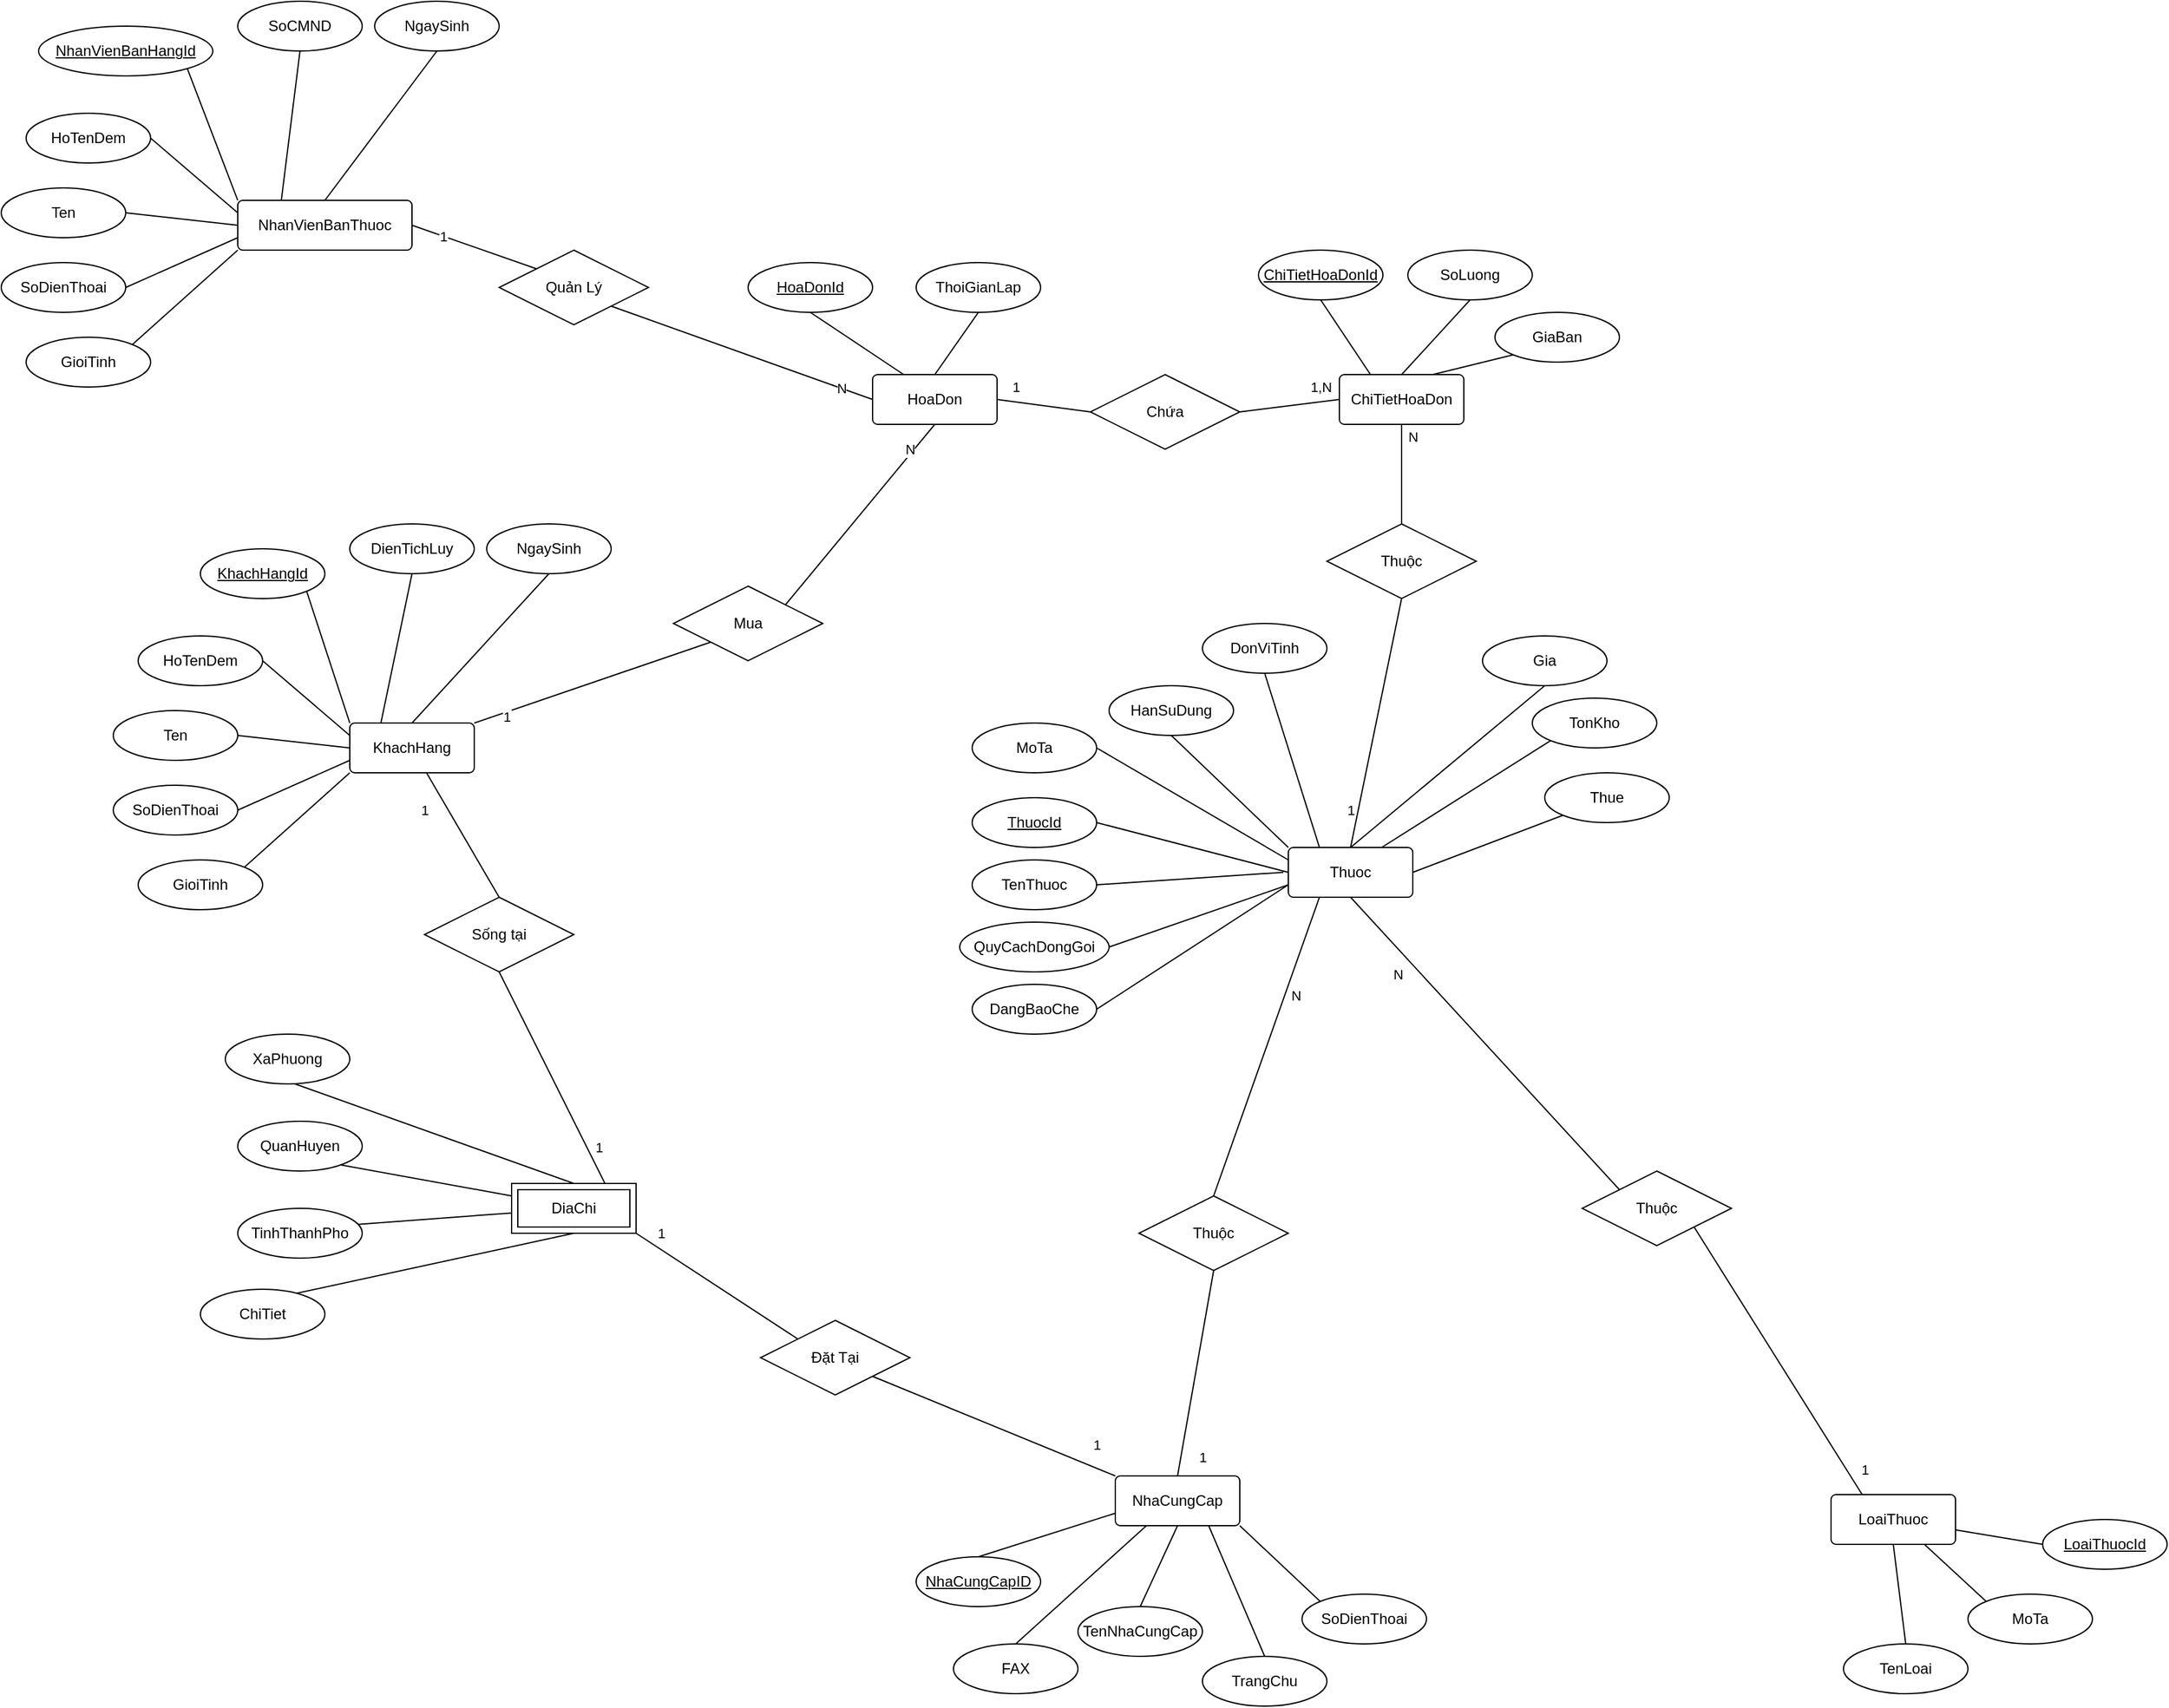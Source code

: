 <mxfile version="13.8.0" type="github">
  <diagram id="6R9u10nnCOVRpZWxE0k7" name="Page-1">
    <mxGraphModel dx="2274" dy="1891" grid="1" gridSize="10" guides="1" tooltips="1" connect="1" arrows="1" fold="1" page="1" pageScale="1" pageWidth="827" pageHeight="1169" math="0" shadow="0">
      <root>
        <mxCell id="0" />
        <mxCell id="1" parent="0" />
        <mxCell id="Jg7pOeSKla7BClUJi_HH-29" style="edgeStyle=none;rounded=0;orthogonalLoop=1;jettySize=auto;html=1;exitX=0.5;exitY=1;exitDx=0;exitDy=0;entryX=0;entryY=0;entryDx=0;entryDy=0;endArrow=none;endFill=0;" edge="1" parent="1" source="Jg7pOeSKla7BClUJi_HH-1" target="Jg7pOeSKla7BClUJi_HH-28">
          <mxGeometry relative="1" as="geometry" />
        </mxCell>
        <mxCell id="Jg7pOeSKla7BClUJi_HH-31" value="N" style="edgeLabel;html=1;align=center;verticalAlign=middle;resizable=0;points=[];" vertex="1" connectable="0" parent="Jg7pOeSKla7BClUJi_HH-29">
          <mxGeometry x="-0.537" y="-1" relative="1" as="geometry">
            <mxPoint x="-12.09" y="6.72" as="offset" />
          </mxGeometry>
        </mxCell>
        <mxCell id="Jg7pOeSKla7BClUJi_HH-1" value="Thuoc" style="rounded=1;arcSize=10;whiteSpace=wrap;html=1;align=center;" vertex="1" parent="1">
          <mxGeometry x="364" y="350" width="100" height="40" as="geometry" />
        </mxCell>
        <mxCell id="Jg7pOeSKla7BClUJi_HH-14" style="edgeStyle=none;rounded=0;orthogonalLoop=1;jettySize=auto;html=1;exitX=1;exitY=0.5;exitDx=0;exitDy=0;entryX=0;entryY=0.5;entryDx=0;entryDy=0;endArrow=none;endFill=0;" edge="1" parent="1" source="Jg7pOeSKla7BClUJi_HH-2" target="Jg7pOeSKla7BClUJi_HH-1">
          <mxGeometry relative="1" as="geometry" />
        </mxCell>
        <mxCell id="Jg7pOeSKla7BClUJi_HH-2" value="ThuocId" style="ellipse;whiteSpace=wrap;html=1;align=center;fontStyle=4;" vertex="1" parent="1">
          <mxGeometry x="110" y="310" width="100" height="40" as="geometry" />
        </mxCell>
        <mxCell id="Jg7pOeSKla7BClUJi_HH-15" style="edgeStyle=none;rounded=0;orthogonalLoop=1;jettySize=auto;html=1;exitX=1;exitY=0.5;exitDx=0;exitDy=0;endArrow=none;endFill=0;" edge="1" parent="1" source="Jg7pOeSKla7BClUJi_HH-3">
          <mxGeometry relative="1" as="geometry">
            <mxPoint x="360" y="370" as="targetPoint" />
          </mxGeometry>
        </mxCell>
        <mxCell id="Jg7pOeSKla7BClUJi_HH-3" value="TenThuoc" style="ellipse;whiteSpace=wrap;html=1;align=center;" vertex="1" parent="1">
          <mxGeometry x="110" y="360" width="100" height="40" as="geometry" />
        </mxCell>
        <mxCell id="Jg7pOeSKla7BClUJi_HH-13" style="rounded=0;orthogonalLoop=1;jettySize=auto;html=1;exitX=1;exitY=0.5;exitDx=0;exitDy=0;entryX=0;entryY=0.25;entryDx=0;entryDy=0;endArrow=none;endFill=0;" edge="1" parent="1" source="Jg7pOeSKla7BClUJi_HH-4" target="Jg7pOeSKla7BClUJi_HH-1">
          <mxGeometry relative="1" as="geometry" />
        </mxCell>
        <mxCell id="Jg7pOeSKla7BClUJi_HH-4" value="MoTa" style="ellipse;whiteSpace=wrap;html=1;align=center;" vertex="1" parent="1">
          <mxGeometry x="110" y="250" width="100" height="40" as="geometry" />
        </mxCell>
        <mxCell id="Jg7pOeSKla7BClUJi_HH-18" style="edgeStyle=none;rounded=0;orthogonalLoop=1;jettySize=auto;html=1;exitX=0.5;exitY=1;exitDx=0;exitDy=0;entryX=0;entryY=0;entryDx=0;entryDy=0;endArrow=none;endFill=0;" edge="1" parent="1" source="Jg7pOeSKla7BClUJi_HH-5" target="Jg7pOeSKla7BClUJi_HH-1">
          <mxGeometry relative="1" as="geometry" />
        </mxCell>
        <mxCell id="Jg7pOeSKla7BClUJi_HH-5" value="HanSuDung" style="ellipse;whiteSpace=wrap;html=1;align=center;" vertex="1" parent="1">
          <mxGeometry x="220" y="220" width="100" height="40" as="geometry" />
        </mxCell>
        <mxCell id="Jg7pOeSKla7BClUJi_HH-19" style="edgeStyle=none;rounded=0;orthogonalLoop=1;jettySize=auto;html=1;exitX=0.5;exitY=1;exitDx=0;exitDy=0;entryX=0.25;entryY=0;entryDx=0;entryDy=0;endArrow=none;endFill=0;" edge="1" parent="1" source="Jg7pOeSKla7BClUJi_HH-6" target="Jg7pOeSKla7BClUJi_HH-1">
          <mxGeometry relative="1" as="geometry" />
        </mxCell>
        <mxCell id="Jg7pOeSKla7BClUJi_HH-6" value="DonViTinh" style="ellipse;whiteSpace=wrap;html=1;align=center;" vertex="1" parent="1">
          <mxGeometry x="295" y="170" width="100" height="40" as="geometry" />
        </mxCell>
        <mxCell id="Jg7pOeSKla7BClUJi_HH-20" style="edgeStyle=none;rounded=0;orthogonalLoop=1;jettySize=auto;html=1;exitX=0.5;exitY=1;exitDx=0;exitDy=0;entryX=0.5;entryY=0;entryDx=0;entryDy=0;endArrow=none;endFill=0;" edge="1" parent="1" source="Jg7pOeSKla7BClUJi_HH-7" target="Jg7pOeSKla7BClUJi_HH-1">
          <mxGeometry relative="1" as="geometry" />
        </mxCell>
        <mxCell id="Jg7pOeSKla7BClUJi_HH-7" value="Gia" style="ellipse;whiteSpace=wrap;html=1;align=center;" vertex="1" parent="1">
          <mxGeometry x="520" y="180" width="100" height="40" as="geometry" />
        </mxCell>
        <mxCell id="Jg7pOeSKla7BClUJi_HH-17" style="edgeStyle=none;rounded=0;orthogonalLoop=1;jettySize=auto;html=1;exitX=1;exitY=0.5;exitDx=0;exitDy=0;entryX=0;entryY=0.75;entryDx=0;entryDy=0;endArrow=none;endFill=0;" edge="1" parent="1" source="Jg7pOeSKla7BClUJi_HH-8" target="Jg7pOeSKla7BClUJi_HH-1">
          <mxGeometry relative="1" as="geometry" />
        </mxCell>
        <mxCell id="Jg7pOeSKla7BClUJi_HH-8" value="DangBaoChe" style="ellipse;whiteSpace=wrap;html=1;align=center;" vertex="1" parent="1">
          <mxGeometry x="110" y="460" width="100" height="40" as="geometry" />
        </mxCell>
        <mxCell id="Jg7pOeSKla7BClUJi_HH-16" style="edgeStyle=none;rounded=0;orthogonalLoop=1;jettySize=auto;html=1;exitX=1;exitY=0.5;exitDx=0;exitDy=0;endArrow=none;endFill=0;entryX=0;entryY=0.75;entryDx=0;entryDy=0;" edge="1" parent="1" source="Jg7pOeSKla7BClUJi_HH-9" target="Jg7pOeSKla7BClUJi_HH-1">
          <mxGeometry relative="1" as="geometry">
            <mxPoint x="360" y="370" as="targetPoint" />
          </mxGeometry>
        </mxCell>
        <mxCell id="Jg7pOeSKla7BClUJi_HH-9" value="QuyCachDongGoi" style="ellipse;whiteSpace=wrap;html=1;align=center;" vertex="1" parent="1">
          <mxGeometry x="100" y="410" width="120" height="40" as="geometry" />
        </mxCell>
        <mxCell id="Jg7pOeSKla7BClUJi_HH-21" style="edgeStyle=none;rounded=0;orthogonalLoop=1;jettySize=auto;html=1;exitX=0;exitY=1;exitDx=0;exitDy=0;entryX=0.75;entryY=0;entryDx=0;entryDy=0;endArrow=none;endFill=0;" edge="1" parent="1" source="Jg7pOeSKla7BClUJi_HH-10" target="Jg7pOeSKla7BClUJi_HH-1">
          <mxGeometry relative="1" as="geometry" />
        </mxCell>
        <mxCell id="Jg7pOeSKla7BClUJi_HH-10" value="TonKho" style="ellipse;whiteSpace=wrap;html=1;align=center;" vertex="1" parent="1">
          <mxGeometry x="560" y="230" width="100" height="40" as="geometry" />
        </mxCell>
        <mxCell id="Jg7pOeSKla7BClUJi_HH-22" style="edgeStyle=none;rounded=0;orthogonalLoop=1;jettySize=auto;html=1;exitX=0;exitY=1;exitDx=0;exitDy=0;entryX=1;entryY=0.5;entryDx=0;entryDy=0;endArrow=none;endFill=0;" edge="1" parent="1" source="Jg7pOeSKla7BClUJi_HH-11" target="Jg7pOeSKla7BClUJi_HH-1">
          <mxGeometry relative="1" as="geometry" />
        </mxCell>
        <mxCell id="Jg7pOeSKla7BClUJi_HH-11" value="Thue" style="ellipse;whiteSpace=wrap;html=1;align=center;" vertex="1" parent="1">
          <mxGeometry x="570" y="290" width="100" height="40" as="geometry" />
        </mxCell>
        <mxCell id="Jg7pOeSKla7BClUJi_HH-33" style="edgeStyle=none;rounded=0;orthogonalLoop=1;jettySize=auto;html=1;entryX=0;entryY=0.5;entryDx=0;entryDy=0;endArrow=none;endFill=0;" edge="1" parent="1" source="Jg7pOeSKla7BClUJi_HH-23" target="Jg7pOeSKla7BClUJi_HH-24">
          <mxGeometry relative="1" as="geometry" />
        </mxCell>
        <mxCell id="Jg7pOeSKla7BClUJi_HH-23" value="LoaiThuoc" style="rounded=1;arcSize=10;whiteSpace=wrap;html=1;align=center;" vertex="1" parent="1">
          <mxGeometry x="800" y="870" width="100" height="40" as="geometry" />
        </mxCell>
        <mxCell id="Jg7pOeSKla7BClUJi_HH-24" value="&lt;u&gt;LoaiThuocId&lt;/u&gt;" style="ellipse;whiteSpace=wrap;html=1;align=center;" vertex="1" parent="1">
          <mxGeometry x="970" y="890" width="100" height="40" as="geometry" />
        </mxCell>
        <mxCell id="Jg7pOeSKla7BClUJi_HH-35" style="edgeStyle=none;rounded=0;orthogonalLoop=1;jettySize=auto;html=1;exitX=0.5;exitY=0;exitDx=0;exitDy=0;entryX=0.5;entryY=1;entryDx=0;entryDy=0;endArrow=none;endFill=0;" edge="1" parent="1" source="Jg7pOeSKla7BClUJi_HH-25" target="Jg7pOeSKla7BClUJi_HH-23">
          <mxGeometry relative="1" as="geometry" />
        </mxCell>
        <mxCell id="Jg7pOeSKla7BClUJi_HH-25" value="TenLoai" style="ellipse;whiteSpace=wrap;html=1;align=center;" vertex="1" parent="1">
          <mxGeometry x="810" y="990" width="100" height="40" as="geometry" />
        </mxCell>
        <mxCell id="Jg7pOeSKla7BClUJi_HH-34" style="edgeStyle=none;rounded=0;orthogonalLoop=1;jettySize=auto;html=1;exitX=0;exitY=0;exitDx=0;exitDy=0;entryX=0.75;entryY=1;entryDx=0;entryDy=0;endArrow=none;endFill=0;" edge="1" parent="1" source="Jg7pOeSKla7BClUJi_HH-26" target="Jg7pOeSKla7BClUJi_HH-23">
          <mxGeometry relative="1" as="geometry" />
        </mxCell>
        <mxCell id="Jg7pOeSKla7BClUJi_HH-26" value="MoTa" style="ellipse;whiteSpace=wrap;html=1;align=center;" vertex="1" parent="1">
          <mxGeometry x="910" y="950" width="100" height="40" as="geometry" />
        </mxCell>
        <mxCell id="Jg7pOeSKla7BClUJi_HH-30" style="edgeStyle=none;rounded=0;orthogonalLoop=1;jettySize=auto;html=1;exitX=1;exitY=1;exitDx=0;exitDy=0;entryX=0.25;entryY=0;entryDx=0;entryDy=0;endArrow=none;endFill=0;" edge="1" parent="1" source="Jg7pOeSKla7BClUJi_HH-28" target="Jg7pOeSKla7BClUJi_HH-23">
          <mxGeometry relative="1" as="geometry" />
        </mxCell>
        <mxCell id="Jg7pOeSKla7BClUJi_HH-32" value="1" style="edgeLabel;html=1;align=center;verticalAlign=middle;resizable=0;points=[];" vertex="1" connectable="0" parent="Jg7pOeSKla7BClUJi_HH-30">
          <mxGeometry x="0.586" relative="1" as="geometry">
            <mxPoint x="29.91" y="24.45" as="offset" />
          </mxGeometry>
        </mxCell>
        <mxCell id="Jg7pOeSKla7BClUJi_HH-28" value="Thuộc" style="shape=rhombus;perimeter=rhombusPerimeter;whiteSpace=wrap;html=1;align=center;" vertex="1" parent="1">
          <mxGeometry x="600" y="610" width="120" height="60" as="geometry" />
        </mxCell>
        <mxCell id="Jg7pOeSKla7BClUJi_HH-63" style="edgeStyle=none;rounded=0;orthogonalLoop=1;jettySize=auto;html=1;exitX=0;exitY=0;exitDx=0;exitDy=0;entryX=1;entryY=1;entryDx=0;entryDy=0;endArrow=none;endFill=0;" edge="1" parent="1" source="Jg7pOeSKla7BClUJi_HH-36" target="Jg7pOeSKla7BClUJi_HH-62">
          <mxGeometry relative="1" as="geometry" />
        </mxCell>
        <mxCell id="Jg7pOeSKla7BClUJi_HH-66" value="1" style="edgeLabel;html=1;align=center;verticalAlign=middle;resizable=0;points=[];" vertex="1" connectable="0" parent="Jg7pOeSKla7BClUJi_HH-63">
          <mxGeometry x="-0.75" y="-1" relative="1" as="geometry">
            <mxPoint x="8.67" y="-14.21" as="offset" />
          </mxGeometry>
        </mxCell>
        <mxCell id="Jg7pOeSKla7BClUJi_HH-36" value="NhaCungCap" style="rounded=1;arcSize=10;whiteSpace=wrap;html=1;align=center;" vertex="1" parent="1">
          <mxGeometry x="225" y="855" width="100" height="40" as="geometry" />
        </mxCell>
        <mxCell id="Jg7pOeSKla7BClUJi_HH-47" style="edgeStyle=none;rounded=0;orthogonalLoop=1;jettySize=auto;html=1;exitX=0.5;exitY=0;exitDx=0;exitDy=0;entryX=0;entryY=0.75;entryDx=0;entryDy=0;endArrow=none;endFill=0;" edge="1" parent="1" source="Jg7pOeSKla7BClUJi_HH-37" target="Jg7pOeSKla7BClUJi_HH-36">
          <mxGeometry relative="1" as="geometry" />
        </mxCell>
        <mxCell id="Jg7pOeSKla7BClUJi_HH-37" value="NhaCungCapID" style="ellipse;whiteSpace=wrap;html=1;align=center;fontStyle=4;" vertex="1" parent="1">
          <mxGeometry x="65" y="920" width="100" height="40" as="geometry" />
        </mxCell>
        <mxCell id="Jg7pOeSKla7BClUJi_HH-48" style="edgeStyle=none;rounded=0;orthogonalLoop=1;jettySize=auto;html=1;exitX=0.5;exitY=0;exitDx=0;exitDy=0;entryX=0.5;entryY=1;entryDx=0;entryDy=0;endArrow=none;endFill=0;" edge="1" parent="1" source="Jg7pOeSKla7BClUJi_HH-38" target="Jg7pOeSKla7BClUJi_HH-36">
          <mxGeometry relative="1" as="geometry" />
        </mxCell>
        <mxCell id="Jg7pOeSKla7BClUJi_HH-38" value="TenNhaCungCap" style="ellipse;whiteSpace=wrap;html=1;align=center;" vertex="1" parent="1">
          <mxGeometry x="195" y="960" width="100" height="40" as="geometry" />
        </mxCell>
        <mxCell id="Jg7pOeSKla7BClUJi_HH-51" style="edgeStyle=none;rounded=0;orthogonalLoop=1;jettySize=auto;html=1;exitX=0;exitY=0;exitDx=0;exitDy=0;entryX=1;entryY=1;entryDx=0;entryDy=0;endArrow=none;endFill=0;" edge="1" parent="1" source="Jg7pOeSKla7BClUJi_HH-39" target="Jg7pOeSKla7BClUJi_HH-36">
          <mxGeometry relative="1" as="geometry" />
        </mxCell>
        <mxCell id="Jg7pOeSKla7BClUJi_HH-39" value="SoDienThoai" style="ellipse;whiteSpace=wrap;html=1;align=center;" vertex="1" parent="1">
          <mxGeometry x="375" y="950" width="100" height="40" as="geometry" />
        </mxCell>
        <mxCell id="Jg7pOeSKla7BClUJi_HH-49" style="edgeStyle=none;rounded=0;orthogonalLoop=1;jettySize=auto;html=1;exitX=0.5;exitY=0;exitDx=0;exitDy=0;entryX=0.25;entryY=1;entryDx=0;entryDy=0;endArrow=none;endFill=0;" edge="1" parent="1" source="Jg7pOeSKla7BClUJi_HH-40" target="Jg7pOeSKla7BClUJi_HH-36">
          <mxGeometry relative="1" as="geometry" />
        </mxCell>
        <mxCell id="Jg7pOeSKla7BClUJi_HH-40" value="FAX" style="ellipse;whiteSpace=wrap;html=1;align=center;" vertex="1" parent="1">
          <mxGeometry x="95" y="990" width="100" height="40" as="geometry" />
        </mxCell>
        <mxCell id="Jg7pOeSKla7BClUJi_HH-50" style="edgeStyle=none;rounded=0;orthogonalLoop=1;jettySize=auto;html=1;exitX=0.5;exitY=0;exitDx=0;exitDy=0;entryX=0.75;entryY=1;entryDx=0;entryDy=0;endArrow=none;endFill=0;" edge="1" parent="1" source="Jg7pOeSKla7BClUJi_HH-41" target="Jg7pOeSKla7BClUJi_HH-36">
          <mxGeometry relative="1" as="geometry" />
        </mxCell>
        <mxCell id="Jg7pOeSKla7BClUJi_HH-41" value="TrangChu" style="ellipse;whiteSpace=wrap;html=1;align=center;" vertex="1" parent="1">
          <mxGeometry x="295" y="1000" width="100" height="40" as="geometry" />
        </mxCell>
        <mxCell id="Jg7pOeSKla7BClUJi_HH-43" style="edgeStyle=none;rounded=0;orthogonalLoop=1;jettySize=auto;html=1;exitX=0.5;exitY=0;exitDx=0;exitDy=0;entryX=0.25;entryY=1;entryDx=0;entryDy=0;endArrow=none;endFill=0;" edge="1" parent="1" source="Jg7pOeSKla7BClUJi_HH-42" target="Jg7pOeSKla7BClUJi_HH-1">
          <mxGeometry relative="1" as="geometry" />
        </mxCell>
        <mxCell id="Jg7pOeSKla7BClUJi_HH-45" value="N" style="edgeLabel;html=1;align=center;verticalAlign=middle;resizable=0;points=[];" vertex="1" connectable="0" parent="Jg7pOeSKla7BClUJi_HH-43">
          <mxGeometry x="0.43" y="-1" relative="1" as="geometry">
            <mxPoint x="3.98" y="9.71" as="offset" />
          </mxGeometry>
        </mxCell>
        <mxCell id="Jg7pOeSKla7BClUJi_HH-44" style="edgeStyle=none;rounded=0;orthogonalLoop=1;jettySize=auto;html=1;exitX=0.5;exitY=1;exitDx=0;exitDy=0;entryX=0.5;entryY=0;entryDx=0;entryDy=0;endArrow=none;endFill=0;" edge="1" parent="1" source="Jg7pOeSKla7BClUJi_HH-42" target="Jg7pOeSKla7BClUJi_HH-36">
          <mxGeometry relative="1" as="geometry">
            <mxPoint x="315.0" y="810" as="sourcePoint" />
          </mxGeometry>
        </mxCell>
        <mxCell id="Jg7pOeSKla7BClUJi_HH-46" value="1" style="edgeLabel;html=1;align=center;verticalAlign=middle;resizable=0;points=[];" vertex="1" connectable="0" parent="Jg7pOeSKla7BClUJi_HH-44">
          <mxGeometry x="0.465" y="1" relative="1" as="geometry">
            <mxPoint x="11.31" y="28.68" as="offset" />
          </mxGeometry>
        </mxCell>
        <mxCell id="Jg7pOeSKla7BClUJi_HH-42" value="Thuộc" style="shape=rhombus;perimeter=rhombusPerimeter;whiteSpace=wrap;html=1;align=center;" vertex="1" parent="1">
          <mxGeometry x="244" y="630" width="120" height="60" as="geometry" />
        </mxCell>
        <mxCell id="Jg7pOeSKla7BClUJi_HH-64" style="edgeStyle=none;rounded=0;orthogonalLoop=1;jettySize=auto;html=1;exitX=1;exitY=1;exitDx=0;exitDy=0;entryX=0;entryY=0;entryDx=0;entryDy=0;endArrow=none;endFill=0;" edge="1" parent="1" source="Jg7pOeSKla7BClUJi_HH-53" target="Jg7pOeSKla7BClUJi_HH-62">
          <mxGeometry relative="1" as="geometry" />
        </mxCell>
        <mxCell id="Jg7pOeSKla7BClUJi_HH-65" value="1" style="edgeLabel;html=1;align=center;verticalAlign=middle;resizable=0;points=[];" vertex="1" connectable="0" parent="Jg7pOeSKla7BClUJi_HH-64">
          <mxGeometry x="-0.693" relative="1" as="geometry">
            <mxPoint y="-13.13" as="offset" />
          </mxGeometry>
        </mxCell>
        <mxCell id="Jg7pOeSKla7BClUJi_HH-85" style="edgeStyle=none;rounded=0;orthogonalLoop=1;jettySize=auto;html=1;exitX=0.75;exitY=0;exitDx=0;exitDy=0;entryX=0.5;entryY=1;entryDx=0;entryDy=0;endArrow=none;endFill=0;" edge="1" parent="1" source="Jg7pOeSKla7BClUJi_HH-53" target="Jg7pOeSKla7BClUJi_HH-83">
          <mxGeometry relative="1" as="geometry" />
        </mxCell>
        <mxCell id="Jg7pOeSKla7BClUJi_HH-87" value="1" style="edgeLabel;html=1;align=center;verticalAlign=middle;resizable=0;points=[];" vertex="1" connectable="0" parent="Jg7pOeSKla7BClUJi_HH-85">
          <mxGeometry x="-0.708" y="2" relative="1" as="geometry">
            <mxPoint x="9.31" y="-5.85" as="offset" />
          </mxGeometry>
        </mxCell>
        <mxCell id="Jg7pOeSKla7BClUJi_HH-53" value="DiaChi" style="shape=ext;margin=3;double=1;whiteSpace=wrap;html=1;align=center;" vertex="1" parent="1">
          <mxGeometry x="-260" y="620" width="100" height="40" as="geometry" />
        </mxCell>
        <mxCell id="Jg7pOeSKla7BClUJi_HH-58" style="edgeStyle=none;rounded=0;orthogonalLoop=1;jettySize=auto;html=1;exitX=0;exitY=0.5;exitDx=0;exitDy=0;entryX=0.5;entryY=0;entryDx=0;entryDy=0;endArrow=none;endFill=0;" edge="1" parent="1" source="Jg7pOeSKla7BClUJi_HH-54" target="Jg7pOeSKla7BClUJi_HH-53">
          <mxGeometry relative="1" as="geometry" />
        </mxCell>
        <mxCell id="Jg7pOeSKla7BClUJi_HH-54" value="XaPhuong" style="ellipse;whiteSpace=wrap;html=1;align=center;" vertex="1" parent="1">
          <mxGeometry x="-490" y="500" width="100" height="40" as="geometry" />
        </mxCell>
        <mxCell id="Jg7pOeSKla7BClUJi_HH-59" style="edgeStyle=none;rounded=0;orthogonalLoop=1;jettySize=auto;html=1;exitX=0;exitY=0.5;exitDx=0;exitDy=0;entryX=0;entryY=0.25;entryDx=0;entryDy=0;endArrow=none;endFill=0;" edge="1" parent="1" source="Jg7pOeSKla7BClUJi_HH-55" target="Jg7pOeSKla7BClUJi_HH-53">
          <mxGeometry relative="1" as="geometry" />
        </mxCell>
        <mxCell id="Jg7pOeSKla7BClUJi_HH-55" value="QuanHuyen" style="ellipse;whiteSpace=wrap;html=1;align=center;" vertex="1" parent="1">
          <mxGeometry x="-480" y="570" width="100" height="40" as="geometry" />
        </mxCell>
        <mxCell id="Jg7pOeSKla7BClUJi_HH-60" style="edgeStyle=none;rounded=0;orthogonalLoop=1;jettySize=auto;html=1;exitX=0;exitY=0.5;exitDx=0;exitDy=0;endArrow=none;endFill=0;" edge="1" parent="1" source="Jg7pOeSKla7BClUJi_HH-56" target="Jg7pOeSKla7BClUJi_HH-53">
          <mxGeometry relative="1" as="geometry" />
        </mxCell>
        <mxCell id="Jg7pOeSKla7BClUJi_HH-56" value="TinhThanhPho" style="ellipse;whiteSpace=wrap;html=1;align=center;" vertex="1" parent="1">
          <mxGeometry x="-480" y="640" width="100" height="40" as="geometry" />
        </mxCell>
        <mxCell id="Jg7pOeSKla7BClUJi_HH-61" style="edgeStyle=none;rounded=0;orthogonalLoop=1;jettySize=auto;html=1;exitX=0;exitY=0.5;exitDx=0;exitDy=0;entryX=0.5;entryY=1;entryDx=0;entryDy=0;endArrow=none;endFill=0;" edge="1" parent="1" source="Jg7pOeSKla7BClUJi_HH-57" target="Jg7pOeSKla7BClUJi_HH-53">
          <mxGeometry relative="1" as="geometry" />
        </mxCell>
        <mxCell id="Jg7pOeSKla7BClUJi_HH-57" value="ChiTiet" style="ellipse;whiteSpace=wrap;html=1;align=center;" vertex="1" parent="1">
          <mxGeometry x="-510" y="705" width="100" height="40" as="geometry" />
        </mxCell>
        <mxCell id="Jg7pOeSKla7BClUJi_HH-62" value="Đặt Tại" style="shape=rhombus;perimeter=rhombusPerimeter;whiteSpace=wrap;html=1;align=center;" vertex="1" parent="1">
          <mxGeometry x="-60" y="730" width="120" height="60" as="geometry" />
        </mxCell>
        <mxCell id="Jg7pOeSKla7BClUJi_HH-84" style="edgeStyle=none;rounded=0;orthogonalLoop=1;jettySize=auto;html=1;entryX=0.5;entryY=0;entryDx=0;entryDy=0;endArrow=none;endFill=0;" edge="1" parent="1" source="Jg7pOeSKla7BClUJi_HH-67" target="Jg7pOeSKla7BClUJi_HH-83">
          <mxGeometry relative="1" as="geometry" />
        </mxCell>
        <mxCell id="Jg7pOeSKla7BClUJi_HH-86" value="1" style="edgeLabel;html=1;align=center;verticalAlign=middle;resizable=0;points=[];" vertex="1" connectable="0" parent="Jg7pOeSKla7BClUJi_HH-84">
          <mxGeometry x="-0.554" relative="1" as="geometry">
            <mxPoint x="-14.77" y="7.54" as="offset" />
          </mxGeometry>
        </mxCell>
        <mxCell id="Jg7pOeSKla7BClUJi_HH-137" style="edgeStyle=none;rounded=0;orthogonalLoop=1;jettySize=auto;html=1;exitX=1;exitY=0;exitDx=0;exitDy=0;entryX=0;entryY=1;entryDx=0;entryDy=0;endArrow=none;endFill=0;" edge="1" parent="1" source="Jg7pOeSKla7BClUJi_HH-67" target="Jg7pOeSKla7BClUJi_HH-136">
          <mxGeometry relative="1" as="geometry" />
        </mxCell>
        <mxCell id="Jg7pOeSKla7BClUJi_HH-140" value="1" style="edgeLabel;html=1;align=center;verticalAlign=middle;resizable=0;points=[];" vertex="1" connectable="0" parent="Jg7pOeSKla7BClUJi_HH-137">
          <mxGeometry x="-0.741" y="-3" relative="1" as="geometry">
            <mxPoint as="offset" />
          </mxGeometry>
        </mxCell>
        <mxCell id="Jg7pOeSKla7BClUJi_HH-67" value="KhachHang" style="rounded=1;arcSize=10;whiteSpace=wrap;html=1;align=center;" vertex="1" parent="1">
          <mxGeometry x="-390" y="250" width="100" height="40" as="geometry" />
        </mxCell>
        <mxCell id="Jg7pOeSKla7BClUJi_HH-80" style="edgeStyle=none;rounded=0;orthogonalLoop=1;jettySize=auto;html=1;exitX=1;exitY=1;exitDx=0;exitDy=0;entryX=0;entryY=0;entryDx=0;entryDy=0;endArrow=none;endFill=0;" edge="1" parent="1" source="Jg7pOeSKla7BClUJi_HH-68" target="Jg7pOeSKla7BClUJi_HH-67">
          <mxGeometry relative="1" as="geometry" />
        </mxCell>
        <mxCell id="Jg7pOeSKla7BClUJi_HH-68" value="KhachHangId" style="ellipse;whiteSpace=wrap;html=1;align=center;fontStyle=4;" vertex="1" parent="1">
          <mxGeometry x="-510" y="110" width="100" height="40" as="geometry" />
        </mxCell>
        <mxCell id="Jg7pOeSKla7BClUJi_HH-79" style="edgeStyle=none;rounded=0;orthogonalLoop=1;jettySize=auto;html=1;exitX=1;exitY=0.5;exitDx=0;exitDy=0;entryX=0;entryY=0.25;entryDx=0;entryDy=0;endArrow=none;endFill=0;" edge="1" parent="1" source="Jg7pOeSKla7BClUJi_HH-69" target="Jg7pOeSKla7BClUJi_HH-67">
          <mxGeometry relative="1" as="geometry" />
        </mxCell>
        <mxCell id="Jg7pOeSKla7BClUJi_HH-69" value="HoTenDem" style="ellipse;whiteSpace=wrap;html=1;align=center;" vertex="1" parent="1">
          <mxGeometry x="-560" y="180" width="100" height="40" as="geometry" />
        </mxCell>
        <mxCell id="Jg7pOeSKla7BClUJi_HH-78" style="edgeStyle=none;rounded=0;orthogonalLoop=1;jettySize=auto;html=1;exitX=1;exitY=0.5;exitDx=0;exitDy=0;entryX=0;entryY=0.5;entryDx=0;entryDy=0;endArrow=none;endFill=0;" edge="1" parent="1" source="Jg7pOeSKla7BClUJi_HH-70" target="Jg7pOeSKla7BClUJi_HH-67">
          <mxGeometry relative="1" as="geometry" />
        </mxCell>
        <mxCell id="Jg7pOeSKla7BClUJi_HH-70" value="Ten" style="ellipse;whiteSpace=wrap;html=1;align=center;" vertex="1" parent="1">
          <mxGeometry x="-580" y="240" width="100" height="40" as="geometry" />
        </mxCell>
        <mxCell id="Jg7pOeSKla7BClUJi_HH-77" style="edgeStyle=none;rounded=0;orthogonalLoop=1;jettySize=auto;html=1;exitX=1;exitY=0.5;exitDx=0;exitDy=0;entryX=0;entryY=0.75;entryDx=0;entryDy=0;endArrow=none;endFill=0;" edge="1" parent="1" source="Jg7pOeSKla7BClUJi_HH-71" target="Jg7pOeSKla7BClUJi_HH-67">
          <mxGeometry relative="1" as="geometry" />
        </mxCell>
        <mxCell id="Jg7pOeSKla7BClUJi_HH-71" value="SoDienThoai" style="ellipse;whiteSpace=wrap;html=1;align=center;" vertex="1" parent="1">
          <mxGeometry x="-580" y="300" width="100" height="40" as="geometry" />
        </mxCell>
        <mxCell id="Jg7pOeSKla7BClUJi_HH-76" style="edgeStyle=none;rounded=0;orthogonalLoop=1;jettySize=auto;html=1;exitX=1;exitY=0;exitDx=0;exitDy=0;entryX=0;entryY=1;entryDx=0;entryDy=0;endArrow=none;endFill=0;" edge="1" parent="1" source="Jg7pOeSKla7BClUJi_HH-72" target="Jg7pOeSKla7BClUJi_HH-67">
          <mxGeometry relative="1" as="geometry" />
        </mxCell>
        <mxCell id="Jg7pOeSKla7BClUJi_HH-72" value="GioiTinh" style="ellipse;whiteSpace=wrap;html=1;align=center;" vertex="1" parent="1">
          <mxGeometry x="-560" y="360" width="100" height="40" as="geometry" />
        </mxCell>
        <mxCell id="Jg7pOeSKla7BClUJi_HH-82" style="edgeStyle=none;rounded=0;orthogonalLoop=1;jettySize=auto;html=1;exitX=0.5;exitY=1;exitDx=0;exitDy=0;entryX=0.5;entryY=0;entryDx=0;entryDy=0;endArrow=none;endFill=0;" edge="1" parent="1" source="Jg7pOeSKla7BClUJi_HH-73" target="Jg7pOeSKla7BClUJi_HH-67">
          <mxGeometry relative="1" as="geometry" />
        </mxCell>
        <mxCell id="Jg7pOeSKla7BClUJi_HH-73" value="NgaySinh" style="ellipse;whiteSpace=wrap;html=1;align=center;" vertex="1" parent="1">
          <mxGeometry x="-280" y="90" width="100" height="40" as="geometry" />
        </mxCell>
        <mxCell id="Jg7pOeSKla7BClUJi_HH-81" style="edgeStyle=none;rounded=0;orthogonalLoop=1;jettySize=auto;html=1;exitX=0.5;exitY=1;exitDx=0;exitDy=0;entryX=0.25;entryY=0;entryDx=0;entryDy=0;endArrow=none;endFill=0;" edge="1" parent="1" source="Jg7pOeSKla7BClUJi_HH-75" target="Jg7pOeSKla7BClUJi_HH-67">
          <mxGeometry relative="1" as="geometry" />
        </mxCell>
        <mxCell id="Jg7pOeSKla7BClUJi_HH-75" value="DienTichLuy" style="ellipse;whiteSpace=wrap;html=1;align=center;" vertex="1" parent="1">
          <mxGeometry x="-390" y="90" width="100" height="40" as="geometry" />
        </mxCell>
        <mxCell id="Jg7pOeSKla7BClUJi_HH-83" value="Sống tại" style="shape=rhombus;perimeter=rhombusPerimeter;whiteSpace=wrap;html=1;align=center;" vertex="1" parent="1">
          <mxGeometry x="-330" y="390" width="120" height="60" as="geometry" />
        </mxCell>
        <mxCell id="Jg7pOeSKla7BClUJi_HH-102" style="edgeStyle=none;rounded=0;orthogonalLoop=1;jettySize=auto;html=1;exitX=1;exitY=0.5;exitDx=0;exitDy=0;entryX=0;entryY=0.5;entryDx=0;entryDy=0;endArrow=none;endFill=0;" edge="1" parent="1" source="Jg7pOeSKla7BClUJi_HH-89" target="Jg7pOeSKla7BClUJi_HH-101">
          <mxGeometry relative="1" as="geometry" />
        </mxCell>
        <mxCell id="Jg7pOeSKla7BClUJi_HH-105" value="1" style="edgeLabel;html=1;align=center;verticalAlign=middle;resizable=0;points=[];" vertex="1" connectable="0" parent="Jg7pOeSKla7BClUJi_HH-102">
          <mxGeometry x="-0.619" y="1" relative="1" as="geometry">
            <mxPoint x="0.71" y="-10.9" as="offset" />
          </mxGeometry>
        </mxCell>
        <mxCell id="Jg7pOeSKla7BClUJi_HH-132" style="edgeStyle=none;rounded=0;orthogonalLoop=1;jettySize=auto;html=1;exitX=0;exitY=0.5;exitDx=0;exitDy=0;entryX=1;entryY=1;entryDx=0;entryDy=0;endArrow=none;endFill=0;" edge="1" parent="1" source="Jg7pOeSKla7BClUJi_HH-89" target="Jg7pOeSKla7BClUJi_HH-130">
          <mxGeometry relative="1" as="geometry" />
        </mxCell>
        <mxCell id="Jg7pOeSKla7BClUJi_HH-133" value="N" style="edgeLabel;html=1;align=center;verticalAlign=middle;resizable=0;points=[];" vertex="1" connectable="0" parent="Jg7pOeSKla7BClUJi_HH-132">
          <mxGeometry x="-0.761" relative="1" as="geometry">
            <mxPoint as="offset" />
          </mxGeometry>
        </mxCell>
        <mxCell id="Jg7pOeSKla7BClUJi_HH-89" value="HoaDon" style="rounded=1;arcSize=10;whiteSpace=wrap;html=1;align=center;" vertex="1" parent="1">
          <mxGeometry x="30" y="-30" width="100" height="40" as="geometry" />
        </mxCell>
        <mxCell id="Jg7pOeSKla7BClUJi_HH-92" style="edgeStyle=none;rounded=0;orthogonalLoop=1;jettySize=auto;html=1;exitX=0.5;exitY=1;exitDx=0;exitDy=0;entryX=0.25;entryY=0;entryDx=0;entryDy=0;endArrow=none;endFill=0;" edge="1" parent="1" source="Jg7pOeSKla7BClUJi_HH-90" target="Jg7pOeSKla7BClUJi_HH-89">
          <mxGeometry relative="1" as="geometry" />
        </mxCell>
        <mxCell id="Jg7pOeSKla7BClUJi_HH-90" value="HoaDonId" style="ellipse;whiteSpace=wrap;html=1;align=center;fontStyle=4;" vertex="1" parent="1">
          <mxGeometry x="-70" y="-120" width="100" height="40" as="geometry" />
        </mxCell>
        <mxCell id="Jg7pOeSKla7BClUJi_HH-93" style="edgeStyle=none;rounded=0;orthogonalLoop=1;jettySize=auto;html=1;exitX=0.5;exitY=1;exitDx=0;exitDy=0;entryX=0.5;entryY=0;entryDx=0;entryDy=0;endArrow=none;endFill=0;" edge="1" parent="1" source="Jg7pOeSKla7BClUJi_HH-91" target="Jg7pOeSKla7BClUJi_HH-89">
          <mxGeometry relative="1" as="geometry" />
        </mxCell>
        <mxCell id="Jg7pOeSKla7BClUJi_HH-91" value="ThoiGianLap" style="ellipse;whiteSpace=wrap;html=1;align=center;" vertex="1" parent="1">
          <mxGeometry x="65" y="-120" width="100" height="40" as="geometry" />
        </mxCell>
        <mxCell id="Jg7pOeSKla7BClUJi_HH-103" style="edgeStyle=none;rounded=0;orthogonalLoop=1;jettySize=auto;html=1;exitX=0;exitY=0.5;exitDx=0;exitDy=0;entryX=1;entryY=0.5;entryDx=0;entryDy=0;endArrow=none;endFill=0;" edge="1" parent="1" source="Jg7pOeSKla7BClUJi_HH-94" target="Jg7pOeSKla7BClUJi_HH-101">
          <mxGeometry relative="1" as="geometry" />
        </mxCell>
        <mxCell id="Jg7pOeSKla7BClUJi_HH-104" value="1,N" style="edgeLabel;html=1;align=center;verticalAlign=middle;resizable=0;points=[];" vertex="1" connectable="0" parent="Jg7pOeSKla7BClUJi_HH-103">
          <mxGeometry x="-0.656" relative="1" as="geometry">
            <mxPoint x="-1.39" y="-11.7" as="offset" />
          </mxGeometry>
        </mxCell>
        <mxCell id="Jg7pOeSKla7BClUJi_HH-108" style="edgeStyle=none;rounded=0;orthogonalLoop=1;jettySize=auto;html=1;exitX=0.5;exitY=1;exitDx=0;exitDy=0;entryX=0.5;entryY=0;entryDx=0;entryDy=0;endArrow=none;endFill=0;" edge="1" parent="1" source="Jg7pOeSKla7BClUJi_HH-94" target="Jg7pOeSKla7BClUJi_HH-107">
          <mxGeometry relative="1" as="geometry" />
        </mxCell>
        <mxCell id="Jg7pOeSKla7BClUJi_HH-110" value="N" style="edgeLabel;html=1;align=center;verticalAlign=middle;resizable=0;points=[];" vertex="1" connectable="0" parent="Jg7pOeSKla7BClUJi_HH-108">
          <mxGeometry x="-0.5" y="1" relative="1" as="geometry">
            <mxPoint x="8" y="-10" as="offset" />
          </mxGeometry>
        </mxCell>
        <mxCell id="Jg7pOeSKla7BClUJi_HH-94" value="ChiTietHoaDon" style="rounded=1;arcSize=10;whiteSpace=wrap;html=1;align=center;" vertex="1" parent="1">
          <mxGeometry x="405" y="-30" width="100" height="40" as="geometry" />
        </mxCell>
        <mxCell id="Jg7pOeSKla7BClUJi_HH-98" style="edgeStyle=none;rounded=0;orthogonalLoop=1;jettySize=auto;html=1;exitX=0.5;exitY=1;exitDx=0;exitDy=0;entryX=0.25;entryY=0;entryDx=0;entryDy=0;endArrow=none;endFill=0;" edge="1" parent="1" source="Jg7pOeSKla7BClUJi_HH-95" target="Jg7pOeSKla7BClUJi_HH-94">
          <mxGeometry relative="1" as="geometry" />
        </mxCell>
        <mxCell id="Jg7pOeSKla7BClUJi_HH-95" value="ChiTietHoaDonId" style="ellipse;whiteSpace=wrap;html=1;align=center;fontStyle=4;" vertex="1" parent="1">
          <mxGeometry x="340" y="-130" width="100" height="40" as="geometry" />
        </mxCell>
        <mxCell id="Jg7pOeSKla7BClUJi_HH-99" style="edgeStyle=none;rounded=0;orthogonalLoop=1;jettySize=auto;html=1;exitX=0.5;exitY=1;exitDx=0;exitDy=0;entryX=0.5;entryY=0;entryDx=0;entryDy=0;endArrow=none;endFill=0;" edge="1" parent="1" source="Jg7pOeSKla7BClUJi_HH-96" target="Jg7pOeSKla7BClUJi_HH-94">
          <mxGeometry relative="1" as="geometry" />
        </mxCell>
        <mxCell id="Jg7pOeSKla7BClUJi_HH-96" value="SoLuong" style="ellipse;whiteSpace=wrap;html=1;align=center;" vertex="1" parent="1">
          <mxGeometry x="460" y="-130" width="100" height="40" as="geometry" />
        </mxCell>
        <mxCell id="Jg7pOeSKla7BClUJi_HH-100" style="edgeStyle=none;rounded=0;orthogonalLoop=1;jettySize=auto;html=1;exitX=0;exitY=1;exitDx=0;exitDy=0;entryX=0.75;entryY=0;entryDx=0;entryDy=0;endArrow=none;endFill=0;" edge="1" parent="1" source="Jg7pOeSKla7BClUJi_HH-97" target="Jg7pOeSKla7BClUJi_HH-94">
          <mxGeometry relative="1" as="geometry" />
        </mxCell>
        <mxCell id="Jg7pOeSKla7BClUJi_HH-97" value="GiaBan" style="ellipse;whiteSpace=wrap;html=1;align=center;" vertex="1" parent="1">
          <mxGeometry x="530" y="-80" width="100" height="40" as="geometry" />
        </mxCell>
        <mxCell id="Jg7pOeSKla7BClUJi_HH-101" value="Chứa" style="shape=rhombus;perimeter=rhombusPerimeter;whiteSpace=wrap;html=1;align=center;" vertex="1" parent="1">
          <mxGeometry x="205" y="-30" width="120" height="60" as="geometry" />
        </mxCell>
        <mxCell id="Jg7pOeSKla7BClUJi_HH-109" style="edgeStyle=none;rounded=0;orthogonalLoop=1;jettySize=auto;html=1;exitX=0.5;exitY=1;exitDx=0;exitDy=0;entryX=0.5;entryY=0;entryDx=0;entryDy=0;endArrow=none;endFill=0;" edge="1" parent="1" source="Jg7pOeSKla7BClUJi_HH-107" target="Jg7pOeSKla7BClUJi_HH-1">
          <mxGeometry relative="1" as="geometry" />
        </mxCell>
        <mxCell id="Jg7pOeSKla7BClUJi_HH-111" value="1" style="edgeLabel;html=1;align=center;verticalAlign=middle;resizable=0;points=[];" vertex="1" connectable="0" parent="Jg7pOeSKla7BClUJi_HH-109">
          <mxGeometry x="0.691" relative="1" as="geometry">
            <mxPoint x="-6.34" y="0.94" as="offset" />
          </mxGeometry>
        </mxCell>
        <mxCell id="Jg7pOeSKla7BClUJi_HH-107" value="Thuộc" style="shape=rhombus;perimeter=rhombusPerimeter;whiteSpace=wrap;html=1;align=center;" vertex="1" parent="1">
          <mxGeometry x="395" y="90" width="120" height="60" as="geometry" />
        </mxCell>
        <mxCell id="Jg7pOeSKla7BClUJi_HH-131" style="edgeStyle=none;rounded=0;orthogonalLoop=1;jettySize=auto;html=1;exitX=1;exitY=0.5;exitDx=0;exitDy=0;entryX=0;entryY=0;entryDx=0;entryDy=0;endArrow=none;endFill=0;" edge="1" parent="1" source="Jg7pOeSKla7BClUJi_HH-114" target="Jg7pOeSKla7BClUJi_HH-130">
          <mxGeometry relative="1" as="geometry" />
        </mxCell>
        <mxCell id="Jg7pOeSKla7BClUJi_HH-134" value="1" style="edgeLabel;html=1;align=center;verticalAlign=middle;resizable=0;points=[];" vertex="1" connectable="0" parent="Jg7pOeSKla7BClUJi_HH-131">
          <mxGeometry x="-0.503" relative="1" as="geometry">
            <mxPoint as="offset" />
          </mxGeometry>
        </mxCell>
        <mxCell id="Jg7pOeSKla7BClUJi_HH-114" value="NhanVienBanThuoc" style="rounded=1;arcSize=10;whiteSpace=wrap;html=1;align=center;" vertex="1" parent="1">
          <mxGeometry x="-480" y="-170" width="140" height="40" as="geometry" />
        </mxCell>
        <mxCell id="Jg7pOeSKla7BClUJi_HH-115" style="edgeStyle=none;rounded=0;orthogonalLoop=1;jettySize=auto;html=1;exitX=1;exitY=1;exitDx=0;exitDy=0;entryX=0;entryY=0;entryDx=0;entryDy=0;endArrow=none;endFill=0;" edge="1" source="Jg7pOeSKla7BClUJi_HH-116" target="Jg7pOeSKla7BClUJi_HH-114" parent="1">
          <mxGeometry relative="1" as="geometry" />
        </mxCell>
        <mxCell id="Jg7pOeSKla7BClUJi_HH-116" value="NhanVienBanHangId" style="ellipse;whiteSpace=wrap;html=1;align=center;fontStyle=4;" vertex="1" parent="1">
          <mxGeometry x="-640" y="-310" width="140" height="40" as="geometry" />
        </mxCell>
        <mxCell id="Jg7pOeSKla7BClUJi_HH-117" style="edgeStyle=none;rounded=0;orthogonalLoop=1;jettySize=auto;html=1;exitX=1;exitY=0.5;exitDx=0;exitDy=0;entryX=0;entryY=0.25;entryDx=0;entryDy=0;endArrow=none;endFill=0;" edge="1" source="Jg7pOeSKla7BClUJi_HH-118" target="Jg7pOeSKla7BClUJi_HH-114" parent="1">
          <mxGeometry relative="1" as="geometry" />
        </mxCell>
        <mxCell id="Jg7pOeSKla7BClUJi_HH-118" value="HoTenDem" style="ellipse;whiteSpace=wrap;html=1;align=center;" vertex="1" parent="1">
          <mxGeometry x="-650" y="-240" width="100" height="40" as="geometry" />
        </mxCell>
        <mxCell id="Jg7pOeSKla7BClUJi_HH-119" style="edgeStyle=none;rounded=0;orthogonalLoop=1;jettySize=auto;html=1;exitX=1;exitY=0.5;exitDx=0;exitDy=0;entryX=0;entryY=0.5;entryDx=0;entryDy=0;endArrow=none;endFill=0;" edge="1" source="Jg7pOeSKla7BClUJi_HH-120" target="Jg7pOeSKla7BClUJi_HH-114" parent="1">
          <mxGeometry relative="1" as="geometry" />
        </mxCell>
        <mxCell id="Jg7pOeSKla7BClUJi_HH-120" value="Ten" style="ellipse;whiteSpace=wrap;html=1;align=center;" vertex="1" parent="1">
          <mxGeometry x="-670" y="-180" width="100" height="40" as="geometry" />
        </mxCell>
        <mxCell id="Jg7pOeSKla7BClUJi_HH-121" style="edgeStyle=none;rounded=0;orthogonalLoop=1;jettySize=auto;html=1;exitX=1;exitY=0.5;exitDx=0;exitDy=0;entryX=0;entryY=0.75;entryDx=0;entryDy=0;endArrow=none;endFill=0;" edge="1" source="Jg7pOeSKla7BClUJi_HH-122" target="Jg7pOeSKla7BClUJi_HH-114" parent="1">
          <mxGeometry relative="1" as="geometry" />
        </mxCell>
        <mxCell id="Jg7pOeSKla7BClUJi_HH-122" value="SoDienThoai" style="ellipse;whiteSpace=wrap;html=1;align=center;" vertex="1" parent="1">
          <mxGeometry x="-670" y="-120" width="100" height="40" as="geometry" />
        </mxCell>
        <mxCell id="Jg7pOeSKla7BClUJi_HH-123" style="edgeStyle=none;rounded=0;orthogonalLoop=1;jettySize=auto;html=1;exitX=1;exitY=0;exitDx=0;exitDy=0;entryX=0;entryY=1;entryDx=0;entryDy=0;endArrow=none;endFill=0;" edge="1" source="Jg7pOeSKla7BClUJi_HH-128" target="Jg7pOeSKla7BClUJi_HH-114" parent="1">
          <mxGeometry relative="1" as="geometry" />
        </mxCell>
        <mxCell id="Jg7pOeSKla7BClUJi_HH-124" style="edgeStyle=none;rounded=0;orthogonalLoop=1;jettySize=auto;html=1;exitX=0.5;exitY=1;exitDx=0;exitDy=0;entryX=0.5;entryY=0;entryDx=0;entryDy=0;endArrow=none;endFill=0;" edge="1" source="Jg7pOeSKla7BClUJi_HH-125" target="Jg7pOeSKla7BClUJi_HH-114" parent="1">
          <mxGeometry relative="1" as="geometry" />
        </mxCell>
        <mxCell id="Jg7pOeSKla7BClUJi_HH-125" value="NgaySinh" style="ellipse;whiteSpace=wrap;html=1;align=center;" vertex="1" parent="1">
          <mxGeometry x="-370" y="-330" width="100" height="40" as="geometry" />
        </mxCell>
        <mxCell id="Jg7pOeSKla7BClUJi_HH-126" style="edgeStyle=none;rounded=0;orthogonalLoop=1;jettySize=auto;html=1;exitX=0.5;exitY=1;exitDx=0;exitDy=0;entryX=0.25;entryY=0;entryDx=0;entryDy=0;endArrow=none;endFill=0;" edge="1" source="Jg7pOeSKla7BClUJi_HH-127" target="Jg7pOeSKla7BClUJi_HH-114" parent="1">
          <mxGeometry relative="1" as="geometry" />
        </mxCell>
        <mxCell id="Jg7pOeSKla7BClUJi_HH-127" value="SoCMND" style="ellipse;whiteSpace=wrap;html=1;align=center;" vertex="1" parent="1">
          <mxGeometry x="-480" y="-330" width="100" height="40" as="geometry" />
        </mxCell>
        <mxCell id="Jg7pOeSKla7BClUJi_HH-128" value="GioiTinh" style="ellipse;whiteSpace=wrap;html=1;align=center;" vertex="1" parent="1">
          <mxGeometry x="-650" y="-60" width="100" height="40" as="geometry" />
        </mxCell>
        <mxCell id="Jg7pOeSKla7BClUJi_HH-130" value="Quản Lý" style="shape=rhombus;perimeter=rhombusPerimeter;whiteSpace=wrap;html=1;align=center;" vertex="1" parent="1">
          <mxGeometry x="-270" y="-130" width="120" height="60" as="geometry" />
        </mxCell>
        <mxCell id="Jg7pOeSKla7BClUJi_HH-138" style="edgeStyle=none;rounded=0;orthogonalLoop=1;jettySize=auto;html=1;exitX=1;exitY=0;exitDx=0;exitDy=0;entryX=0.5;entryY=1;entryDx=0;entryDy=0;endArrow=none;endFill=0;" edge="1" parent="1" source="Jg7pOeSKla7BClUJi_HH-136" target="Jg7pOeSKla7BClUJi_HH-89">
          <mxGeometry relative="1" as="geometry" />
        </mxCell>
        <mxCell id="Jg7pOeSKla7BClUJi_HH-139" value="N" style="edgeLabel;html=1;align=center;verticalAlign=middle;resizable=0;points=[];" vertex="1" connectable="0" parent="Jg7pOeSKla7BClUJi_HH-138">
          <mxGeometry x="0.693" y="3" relative="1" as="geometry">
            <mxPoint as="offset" />
          </mxGeometry>
        </mxCell>
        <mxCell id="Jg7pOeSKla7BClUJi_HH-136" value="Mua" style="shape=rhombus;perimeter=rhombusPerimeter;whiteSpace=wrap;html=1;align=center;" vertex="1" parent="1">
          <mxGeometry x="-130" y="140" width="120" height="60" as="geometry" />
        </mxCell>
      </root>
    </mxGraphModel>
  </diagram>
</mxfile>
